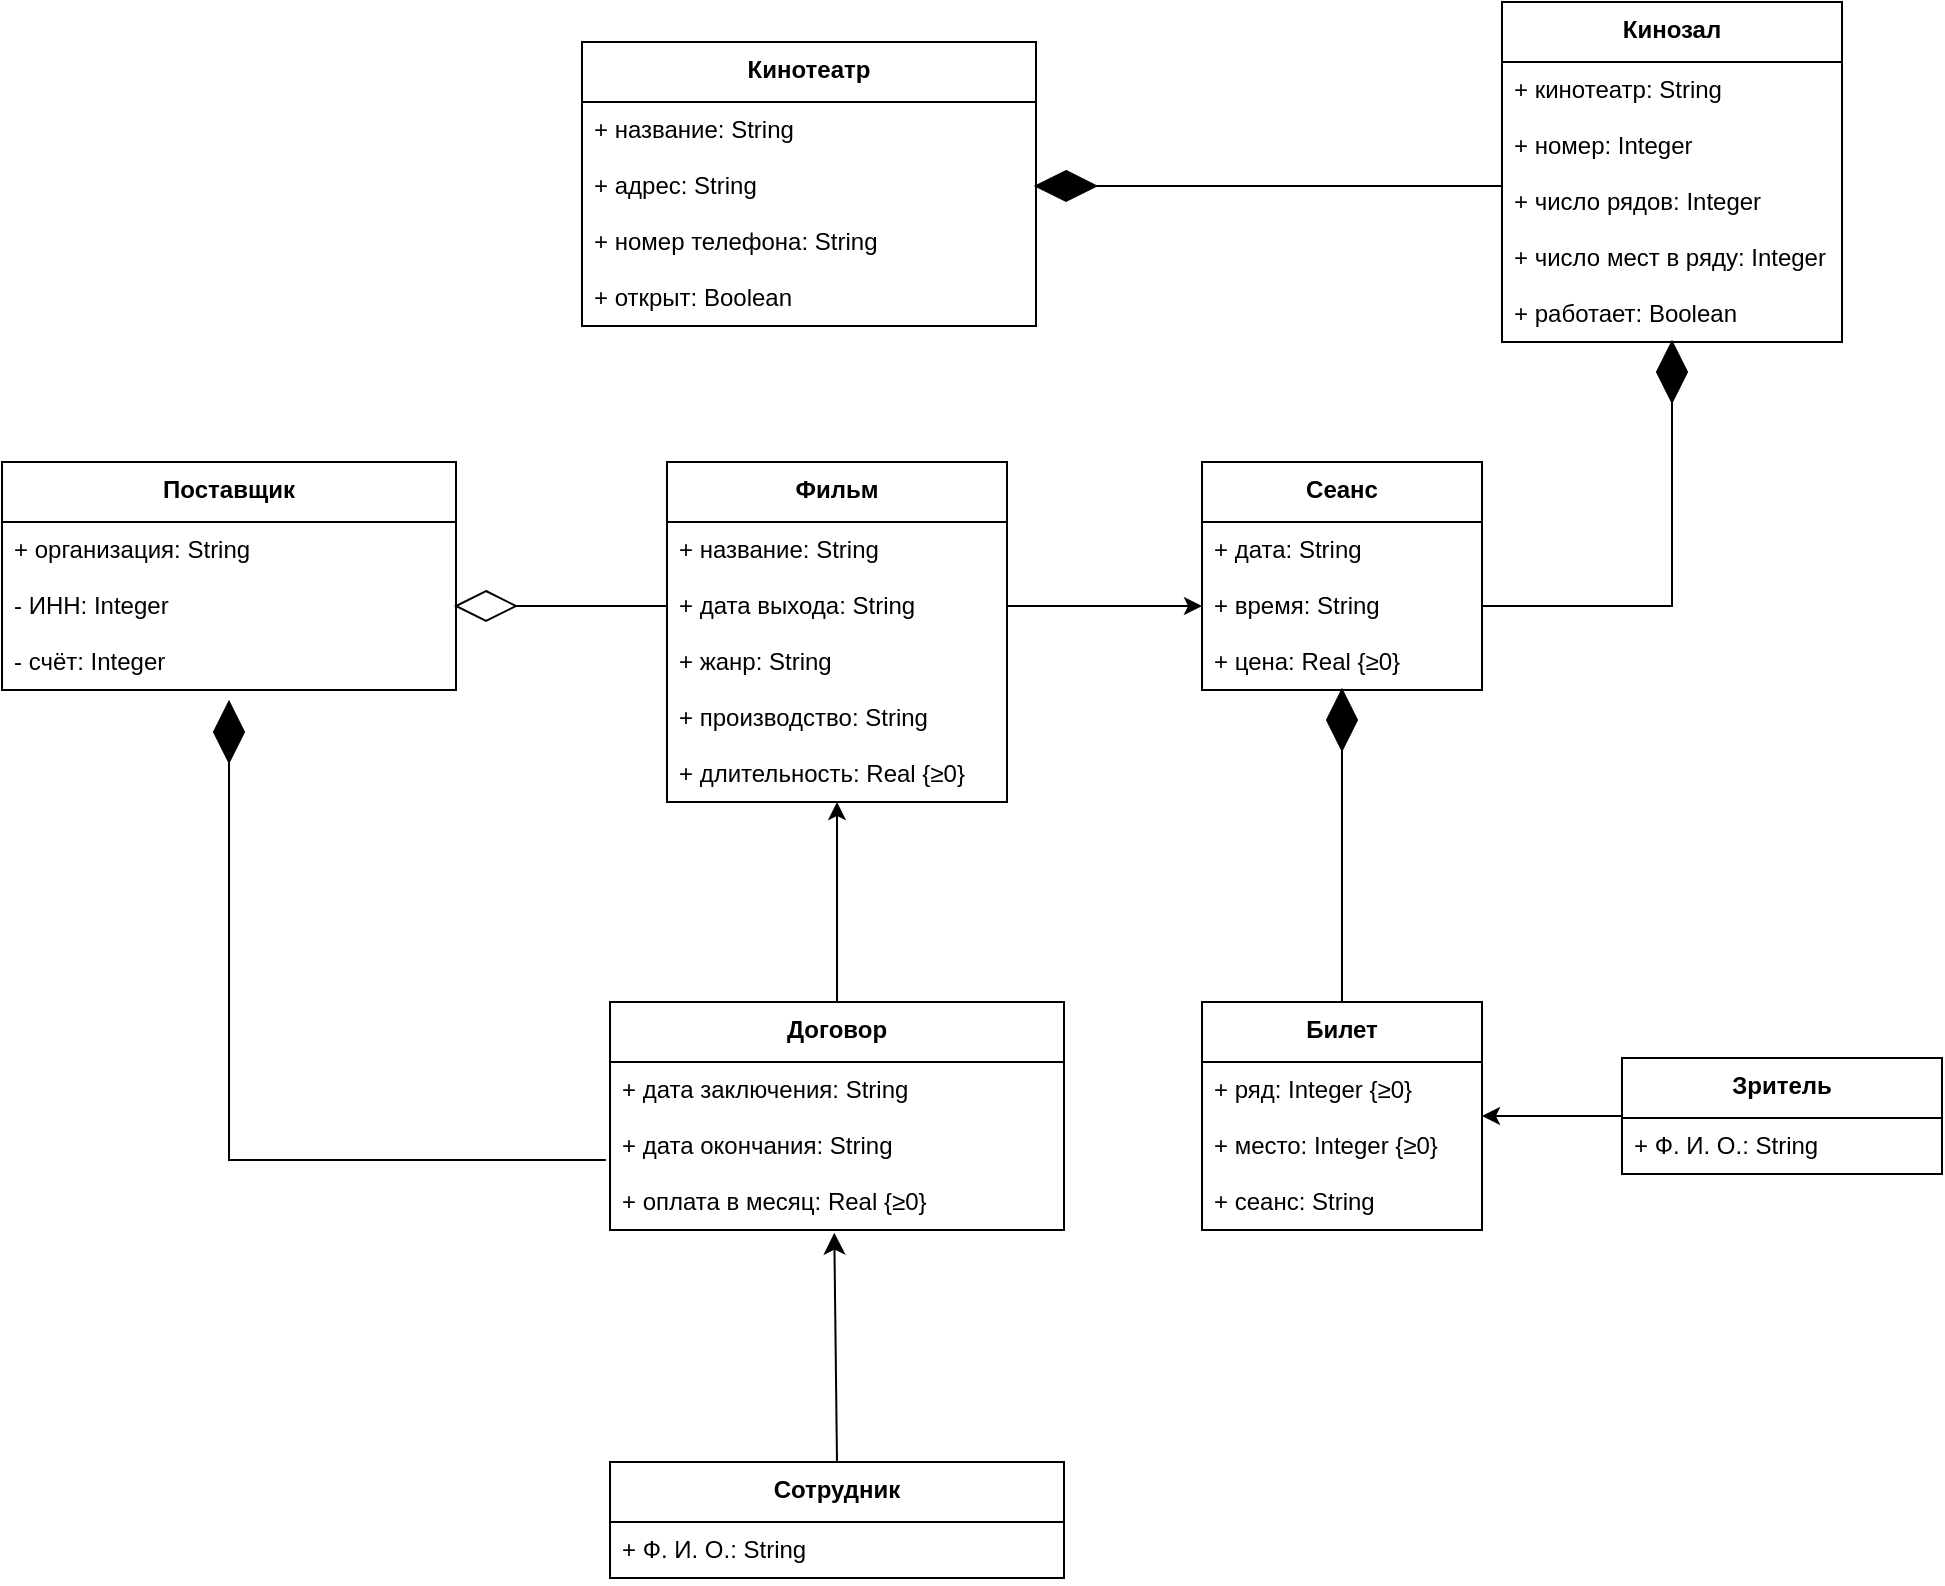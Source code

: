 <mxfile version="24.7.17">
  <diagram name="Страница — 1" id="wiB0xdLLIhYN8P5Gtzej">
    <mxGraphModel dx="1685" dy="1525" grid="1" gridSize="10" guides="1" tooltips="1" connect="1" arrows="1" fold="1" page="1" pageScale="1" pageWidth="827" pageHeight="1169" math="0" shadow="0">
      <root>
        <mxCell id="0" />
        <mxCell id="1" parent="0" />
        <mxCell id="2" value="Кинотеатр" style="swimlane;fontStyle=1;align=center;verticalAlign=top;childLayout=stackLayout;horizontal=1;startSize=30;horizontalStack=0;resizeParent=1;resizeParentMax=0;resizeLast=0;collapsible=0;marginBottom=0;" parent="1" vertex="1">
          <mxGeometry x="120" y="80" width="227" height="142" as="geometry" />
        </mxCell>
        <mxCell id="3" value="+ название: String" style="text;strokeColor=none;fillColor=none;align=left;verticalAlign=top;spacingLeft=4;spacingRight=4;overflow=hidden;rotatable=0;points=[[0,0.5],[1,0.5]];portConstraint=eastwest;" parent="2" vertex="1">
          <mxGeometry y="30" width="227" height="28" as="geometry" />
        </mxCell>
        <mxCell id="4" value="+ адрес: String" style="text;strokeColor=none;fillColor=none;align=left;verticalAlign=top;spacingLeft=4;spacingRight=4;overflow=hidden;rotatable=0;points=[[0,0.5],[1,0.5]];portConstraint=eastwest;" parent="2" vertex="1">
          <mxGeometry y="58" width="227" height="28" as="geometry" />
        </mxCell>
        <mxCell id="5" value="+ номер телефона: String" style="text;strokeColor=none;fillColor=none;align=left;verticalAlign=top;spacingLeft=4;spacingRight=4;overflow=hidden;rotatable=0;points=[[0,0.5],[1,0.5]];portConstraint=eastwest;" parent="2" vertex="1">
          <mxGeometry y="86" width="227" height="28" as="geometry" />
        </mxCell>
        <mxCell id="vVGNaH5bN_ZbgL46CGYj-31" value="+ открыт: Boolean" style="text;strokeColor=none;fillColor=none;align=left;verticalAlign=top;spacingLeft=4;spacingRight=4;overflow=hidden;rotatable=0;points=[[0,0.5],[1,0.5]];portConstraint=eastwest;" parent="2" vertex="1">
          <mxGeometry y="114" width="227" height="28" as="geometry" />
        </mxCell>
        <mxCell id="q_-b5fSHFq03yZxw9WrV-7" value="Кинозал" style="swimlane;fontStyle=1;align=center;verticalAlign=top;childLayout=stackLayout;horizontal=1;startSize=30;horizontalStack=0;resizeParent=1;resizeParentMax=0;resizeLast=0;collapsible=0;marginBottom=0;" parent="1" vertex="1">
          <mxGeometry x="580" y="60" width="170" height="170" as="geometry" />
        </mxCell>
        <mxCell id="q_-b5fSHFq03yZxw9WrV-9" value="+ кинотеатр: String" style="text;strokeColor=none;fillColor=none;align=left;verticalAlign=top;spacingLeft=4;spacingRight=4;overflow=hidden;rotatable=0;points=[[0,0.5],[1,0.5]];portConstraint=eastwest;" parent="q_-b5fSHFq03yZxw9WrV-7" vertex="1">
          <mxGeometry y="30" width="170" height="28" as="geometry" />
        </mxCell>
        <mxCell id="q_-b5fSHFq03yZxw9WrV-8" value="+ номер: Integer" style="text;strokeColor=none;fillColor=none;align=left;verticalAlign=top;spacingLeft=4;spacingRight=4;overflow=hidden;rotatable=0;points=[[0,0.5],[1,0.5]];portConstraint=eastwest;" parent="q_-b5fSHFq03yZxw9WrV-7" vertex="1">
          <mxGeometry y="58" width="170" height="28" as="geometry" />
        </mxCell>
        <mxCell id="q_-b5fSHFq03yZxw9WrV-10" value="+ число рядов: Integer" style="text;strokeColor=none;fillColor=none;align=left;verticalAlign=top;spacingLeft=4;spacingRight=4;overflow=hidden;rotatable=0;points=[[0,0.5],[1,0.5]];portConstraint=eastwest;" parent="q_-b5fSHFq03yZxw9WrV-7" vertex="1">
          <mxGeometry y="86" width="170" height="28" as="geometry" />
        </mxCell>
        <mxCell id="q_-b5fSHFq03yZxw9WrV-18" value="+ число мест в ряду: Integer" style="text;strokeColor=none;fillColor=none;align=left;verticalAlign=top;spacingLeft=4;spacingRight=4;overflow=hidden;rotatable=0;points=[[0,0.5],[1,0.5]];portConstraint=eastwest;" parent="q_-b5fSHFq03yZxw9WrV-7" vertex="1">
          <mxGeometry y="114" width="170" height="28" as="geometry" />
        </mxCell>
        <mxCell id="vVGNaH5bN_ZbgL46CGYj-28" value="+ работает: Boolean" style="text;strokeColor=none;fillColor=none;align=left;verticalAlign=top;spacingLeft=4;spacingRight=4;overflow=hidden;rotatable=0;points=[[0,0.5],[1,0.5]];portConstraint=eastwest;" parent="q_-b5fSHFq03yZxw9WrV-7" vertex="1">
          <mxGeometry y="142" width="170" height="28" as="geometry" />
        </mxCell>
        <mxCell id="q_-b5fSHFq03yZxw9WrV-12" value="Фильм" style="swimlane;fontStyle=1;align=center;verticalAlign=top;childLayout=stackLayout;horizontal=1;startSize=30;horizontalStack=0;resizeParent=1;resizeParentMax=0;resizeLast=0;collapsible=0;marginBottom=0;" parent="1" vertex="1">
          <mxGeometry x="162.5" y="290" width="170" height="170" as="geometry" />
        </mxCell>
        <mxCell id="q_-b5fSHFq03yZxw9WrV-13" value="+ название: String" style="text;strokeColor=none;fillColor=none;align=left;verticalAlign=top;spacingLeft=4;spacingRight=4;overflow=hidden;rotatable=0;points=[[0,0.5],[1,0.5]];portConstraint=eastwest;" parent="q_-b5fSHFq03yZxw9WrV-12" vertex="1">
          <mxGeometry y="30" width="170" height="28" as="geometry" />
        </mxCell>
        <mxCell id="q_-b5fSHFq03yZxw9WrV-14" value="+ дата выхода: String" style="text;strokeColor=none;fillColor=none;align=left;verticalAlign=top;spacingLeft=4;spacingRight=4;overflow=hidden;rotatable=0;points=[[0,0.5],[1,0.5]];portConstraint=eastwest;" parent="q_-b5fSHFq03yZxw9WrV-12" vertex="1">
          <mxGeometry y="58" width="170" height="28" as="geometry" />
        </mxCell>
        <mxCell id="q_-b5fSHFq03yZxw9WrV-15" value="+ жанр: String" style="text;strokeColor=none;fillColor=none;align=left;verticalAlign=top;spacingLeft=4;spacingRight=4;overflow=hidden;rotatable=0;points=[[0,0.5],[1,0.5]];portConstraint=eastwest;" parent="q_-b5fSHFq03yZxw9WrV-12" vertex="1">
          <mxGeometry y="86" width="170" height="28" as="geometry" />
        </mxCell>
        <mxCell id="vVGNaH5bN_ZbgL46CGYj-25" value="+ производство: String" style="text;strokeColor=none;fillColor=none;align=left;verticalAlign=top;spacingLeft=4;spacingRight=4;overflow=hidden;rotatable=0;points=[[0,0.5],[1,0.5]];portConstraint=eastwest;" parent="q_-b5fSHFq03yZxw9WrV-12" vertex="1">
          <mxGeometry y="114" width="170" height="28" as="geometry" />
        </mxCell>
        <mxCell id="vVGNaH5bN_ZbgL46CGYj-26" value="+ длительность: Real {≥0}" style="text;strokeColor=none;fillColor=none;align=left;verticalAlign=top;spacingLeft=4;spacingRight=4;overflow=hidden;rotatable=0;points=[[0,0.5],[1,0.5]];portConstraint=eastwest;" parent="q_-b5fSHFq03yZxw9WrV-12" vertex="1">
          <mxGeometry y="142" width="170" height="28" as="geometry" />
        </mxCell>
        <mxCell id="q_-b5fSHFq03yZxw9WrV-44" style="edgeStyle=orthogonalEdgeStyle;rounded=0;orthogonalLoop=1;jettySize=auto;html=1;exitX=1;exitY=0.5;exitDx=0;exitDy=0;endArrow=none;endFill=0;" parent="1" source="Hnir3Y5sHZOj_dVIKYjc-41" target="q_-b5fSHFq03yZxw9WrV-31" edge="1">
          <mxGeometry relative="1" as="geometry" />
        </mxCell>
        <mxCell id="q_-b5fSHFq03yZxw9WrV-26" value="Сеанс" style="swimlane;fontStyle=1;align=center;verticalAlign=top;childLayout=stackLayout;horizontal=1;startSize=30;horizontalStack=0;resizeParent=1;resizeParentMax=0;resizeLast=0;collapsible=0;marginBottom=0;" parent="1" vertex="1">
          <mxGeometry x="430" y="290" width="140" height="114" as="geometry" />
        </mxCell>
        <mxCell id="q_-b5fSHFq03yZxw9WrV-27" value="+ дата: String" style="text;strokeColor=none;fillColor=none;align=left;verticalAlign=top;spacingLeft=4;spacingRight=4;overflow=hidden;rotatable=0;points=[[0,0.5],[1,0.5]];portConstraint=eastwest;" parent="q_-b5fSHFq03yZxw9WrV-26" vertex="1">
          <mxGeometry y="30" width="140" height="28" as="geometry" />
        </mxCell>
        <mxCell id="q_-b5fSHFq03yZxw9WrV-28" value="+ время: String" style="text;strokeColor=none;fillColor=none;align=left;verticalAlign=top;spacingLeft=4;spacingRight=4;overflow=hidden;rotatable=0;points=[[0,0.5],[1,0.5]];portConstraint=eastwest;" parent="q_-b5fSHFq03yZxw9WrV-26" vertex="1">
          <mxGeometry y="58" width="140" height="28" as="geometry" />
        </mxCell>
        <mxCell id="q_-b5fSHFq03yZxw9WrV-29" value="+ цена: Real {≥0}&#xa;" style="text;strokeColor=none;fillColor=none;align=left;verticalAlign=top;spacingLeft=4;spacingRight=4;overflow=hidden;rotatable=0;points=[[0,0.5],[1,0.5]];portConstraint=eastwest;" parent="q_-b5fSHFq03yZxw9WrV-26" vertex="1">
          <mxGeometry y="86" width="140" height="28" as="geometry" />
        </mxCell>
        <mxCell id="q_-b5fSHFq03yZxw9WrV-31" value="Билет" style="swimlane;fontStyle=1;align=center;verticalAlign=top;childLayout=stackLayout;horizontal=1;startSize=30;horizontalStack=0;resizeParent=1;resizeParentMax=0;resizeLast=0;collapsible=0;marginBottom=0;" parent="1" vertex="1">
          <mxGeometry x="430" y="560" width="140" height="114" as="geometry" />
        </mxCell>
        <mxCell id="q_-b5fSHFq03yZxw9WrV-33" value="+ ряд: Integer {≥0}" style="text;strokeColor=none;fillColor=none;align=left;verticalAlign=top;spacingLeft=4;spacingRight=4;overflow=hidden;rotatable=0;points=[[0,0.5],[1,0.5]];portConstraint=eastwest;" parent="q_-b5fSHFq03yZxw9WrV-31" vertex="1">
          <mxGeometry y="30" width="140" height="28" as="geometry" />
        </mxCell>
        <mxCell id="q_-b5fSHFq03yZxw9WrV-34" value="+ место: Integer {≥0}" style="text;strokeColor=none;fillColor=none;align=left;verticalAlign=top;spacingLeft=4;spacingRight=4;overflow=hidden;rotatable=0;points=[[0,0.5],[1,0.5]];portConstraint=eastwest;" parent="q_-b5fSHFq03yZxw9WrV-31" vertex="1">
          <mxGeometry y="58" width="140" height="28" as="geometry" />
        </mxCell>
        <mxCell id="yL_lYO62eZ4KJwtUH8HO-10" value="+ сеанс: String" style="text;strokeColor=none;fillColor=none;align=left;verticalAlign=top;spacingLeft=4;spacingRight=4;overflow=hidden;rotatable=0;points=[[0,0.5],[1,0.5]];portConstraint=eastwest;" vertex="1" parent="q_-b5fSHFq03yZxw9WrV-31">
          <mxGeometry y="86" width="140" height="28" as="geometry" />
        </mxCell>
        <mxCell id="q_-b5fSHFq03yZxw9WrV-36" value="Зритель" style="swimlane;fontStyle=1;align=center;verticalAlign=top;childLayout=stackLayout;horizontal=1;startSize=30;horizontalStack=0;resizeParent=1;resizeParentMax=0;resizeLast=0;collapsible=0;marginBottom=0;" parent="1" vertex="1">
          <mxGeometry x="640" y="588" width="160" height="58" as="geometry" />
        </mxCell>
        <mxCell id="q_-b5fSHFq03yZxw9WrV-37" value="+ Ф. И. О.: String" style="text;strokeColor=none;fillColor=none;align=left;verticalAlign=top;spacingLeft=4;spacingRight=4;overflow=hidden;rotatable=0;points=[[0,0.5],[1,0.5]];portConstraint=eastwest;" parent="q_-b5fSHFq03yZxw9WrV-36" vertex="1">
          <mxGeometry y="30" width="160" height="28" as="geometry" />
        </mxCell>
        <mxCell id="q_-b5fSHFq03yZxw9WrV-43" style="edgeStyle=orthogonalEdgeStyle;rounded=0;orthogonalLoop=1;jettySize=auto;html=1;exitX=1;exitY=0.5;exitDx=0;exitDy=0;entryX=1;entryY=0.5;entryDx=0;entryDy=0;endArrow=none;endFill=0;" parent="1" source="q_-b5fSHFq03yZxw9WrV-28" target="Hnir3Y5sHZOj_dVIKYjc-28" edge="1">
          <mxGeometry relative="1" as="geometry" />
        </mxCell>
        <mxCell id="q_-b5fSHFq03yZxw9WrV-46" style="edgeStyle=orthogonalEdgeStyle;rounded=0;orthogonalLoop=1;jettySize=auto;html=1;exitX=1;exitY=0.5;exitDx=0;exitDy=0;entryX=0;entryY=0.5;entryDx=0;entryDy=0;" parent="1" source="q_-b5fSHFq03yZxw9WrV-14" edge="1" target="q_-b5fSHFq03yZxw9WrV-28">
          <mxGeometry relative="1" as="geometry">
            <mxPoint x="370" y="410" as="sourcePoint" />
            <mxPoint x="390" y="370" as="targetPoint" />
          </mxGeometry>
        </mxCell>
        <mxCell id="Hnir3Y5sHZOj_dVIKYjc-6" value="Сотрудник" style="swimlane;fontStyle=1;align=center;verticalAlign=top;childLayout=stackLayout;horizontal=1;startSize=30;horizontalStack=0;resizeParent=1;resizeParentMax=0;resizeLast=0;collapsible=0;marginBottom=0;" parent="1" vertex="1">
          <mxGeometry x="134" y="790" width="227" height="58" as="geometry" />
        </mxCell>
        <mxCell id="Hnir3Y5sHZOj_dVIKYjc-7" value="+ Ф. И. О.: String" style="text;strokeColor=none;fillColor=none;align=left;verticalAlign=top;spacingLeft=4;spacingRight=4;overflow=hidden;rotatable=0;points=[[0,0.5],[1,0.5]];portConstraint=eastwest;" parent="Hnir3Y5sHZOj_dVIKYjc-6" vertex="1">
          <mxGeometry y="30" width="227" height="28" as="geometry" />
        </mxCell>
        <mxCell id="Hnir3Y5sHZOj_dVIKYjc-11" value="Договор" style="swimlane;fontStyle=1;align=center;verticalAlign=top;childLayout=stackLayout;horizontal=1;startSize=30;horizontalStack=0;resizeParent=1;resizeParentMax=0;resizeLast=0;collapsible=0;marginBottom=0;" parent="1" vertex="1">
          <mxGeometry x="134" y="560" width="227" height="114" as="geometry" />
        </mxCell>
        <mxCell id="Hnir3Y5sHZOj_dVIKYjc-12" value="+ дата заключения: String" style="text;strokeColor=none;fillColor=none;align=left;verticalAlign=top;spacingLeft=4;spacingRight=4;overflow=hidden;rotatable=0;points=[[0,0.5],[1,0.5]];portConstraint=eastwest;" parent="Hnir3Y5sHZOj_dVIKYjc-11" vertex="1">
          <mxGeometry y="30" width="227" height="28" as="geometry" />
        </mxCell>
        <mxCell id="Hnir3Y5sHZOj_dVIKYjc-13" value="+ дата окончания: String" style="text;strokeColor=none;fillColor=none;align=left;verticalAlign=top;spacingLeft=4;spacingRight=4;overflow=hidden;rotatable=0;points=[[0,0.5],[1,0.5]];portConstraint=eastwest;" parent="Hnir3Y5sHZOj_dVIKYjc-11" vertex="1">
          <mxGeometry y="58" width="227" height="28" as="geometry" />
        </mxCell>
        <mxCell id="Hnir3Y5sHZOj_dVIKYjc-14" value="+ оплата в месяц: Real {≥0}" style="text;strokeColor=none;fillColor=none;align=left;verticalAlign=top;spacingLeft=4;spacingRight=4;overflow=hidden;rotatable=0;points=[[0,0.5],[1,0.5]];portConstraint=eastwest;" parent="Hnir3Y5sHZOj_dVIKYjc-11" vertex="1">
          <mxGeometry y="86" width="227" height="28" as="geometry" />
        </mxCell>
        <mxCell id="Hnir3Y5sHZOj_dVIKYjc-16" value="Поставщик" style="swimlane;fontStyle=1;align=center;verticalAlign=top;childLayout=stackLayout;horizontal=1;startSize=30;horizontalStack=0;resizeParent=1;resizeParentMax=0;resizeLast=0;collapsible=0;marginBottom=0;" parent="1" vertex="1">
          <mxGeometry x="-170" y="290" width="227" height="114" as="geometry" />
        </mxCell>
        <mxCell id="Hnir3Y5sHZOj_dVIKYjc-17" value="+ организация: String" style="text;strokeColor=none;fillColor=none;align=left;verticalAlign=top;spacingLeft=4;spacingRight=4;overflow=hidden;rotatable=0;points=[[0,0.5],[1,0.5]];portConstraint=eastwest;" parent="Hnir3Y5sHZOj_dVIKYjc-16" vertex="1">
          <mxGeometry y="30" width="227" height="28" as="geometry" />
        </mxCell>
        <mxCell id="Hnir3Y5sHZOj_dVIKYjc-18" value="- ИНН: Integer" style="text;strokeColor=none;fillColor=none;align=left;verticalAlign=top;spacingLeft=4;spacingRight=4;overflow=hidden;rotatable=0;points=[[0,0.5],[1,0.5]];portConstraint=eastwest;" parent="Hnir3Y5sHZOj_dVIKYjc-16" vertex="1">
          <mxGeometry y="58" width="227" height="28" as="geometry" />
        </mxCell>
        <mxCell id="Hnir3Y5sHZOj_dVIKYjc-19" value="- счёт: Integer" style="text;strokeColor=none;fillColor=none;align=left;verticalAlign=top;spacingLeft=4;spacingRight=4;overflow=hidden;rotatable=0;points=[[0,0.5],[1,0.5]];portConstraint=eastwest;" parent="Hnir3Y5sHZOj_dVIKYjc-16" vertex="1">
          <mxGeometry y="86" width="227" height="28" as="geometry" />
        </mxCell>
        <mxCell id="Hnir3Y5sHZOj_dVIKYjc-24" value="" style="edgeStyle=orthogonalEdgeStyle;rounded=0;orthogonalLoop=1;jettySize=auto;html=1;exitX=1;exitY=0.5;exitDx=0;exitDy=0;entryX=0;entryY=0.5;entryDx=0;entryDy=0;" parent="1" source="4" target="Hnir3Y5sHZOj_dVIKYjc-23" edge="1">
          <mxGeometry relative="1" as="geometry">
            <mxPoint x="580" y="152" as="targetPoint" />
            <mxPoint x="347" y="152" as="sourcePoint" />
          </mxGeometry>
        </mxCell>
        <mxCell id="Hnir3Y5sHZOj_dVIKYjc-23" value="" style="rhombus;whiteSpace=wrap;html=1;gradientColor=none;fillStyle=auto;fillColor=#000000;" parent="1" vertex="1">
          <mxGeometry x="347" y="144.5" width="30" height="15" as="geometry" />
        </mxCell>
        <mxCell id="Hnir3Y5sHZOj_dVIKYjc-28" value="" style="rhombus;whiteSpace=wrap;html=1;gradientColor=none;fillStyle=auto;fillColor=#000000;direction=south;" parent="1" vertex="1">
          <mxGeometry x="657.5" y="230" width="15" height="30" as="geometry" />
        </mxCell>
        <mxCell id="Hnir3Y5sHZOj_dVIKYjc-37" value="" style="endArrow=classic;html=1;rounded=0;entryX=0.5;entryY=1;entryDx=0;entryDy=0;exitX=0.5;exitY=0;exitDx=0;exitDy=0;" parent="1" source="Hnir3Y5sHZOj_dVIKYjc-11" target="q_-b5fSHFq03yZxw9WrV-12" edge="1">
          <mxGeometry width="50" height="50" relative="1" as="geometry">
            <mxPoint x="290" y="530" as="sourcePoint" />
            <mxPoint x="270" y="520" as="targetPoint" />
          </mxGeometry>
        </mxCell>
        <mxCell id="Hnir3Y5sHZOj_dVIKYjc-38" style="edgeStyle=orthogonalEdgeStyle;rounded=0;orthogonalLoop=1;jettySize=auto;html=1;exitX=1;exitY=0.5;exitDx=0;exitDy=0;entryX=0;entryY=0.5;entryDx=0;entryDy=0;endArrow=none;endFill=0;" parent="1" source="Hnir3Y5sHZOj_dVIKYjc-39" target="q_-b5fSHFq03yZxw9WrV-14" edge="1">
          <mxGeometry relative="1" as="geometry">
            <mxPoint x="255" y="457.5" as="targetPoint" />
          </mxGeometry>
        </mxCell>
        <mxCell id="Hnir3Y5sHZOj_dVIKYjc-39" value="" style="rhombus;whiteSpace=wrap;html=1;gradientColor=none;fillStyle=auto;fillColor=#FFFFFF;" parent="1" vertex="1">
          <mxGeometry x="57" y="354.5" width="30" height="15" as="geometry" />
        </mxCell>
        <mxCell id="Hnir3Y5sHZOj_dVIKYjc-41" value="" style="rhombus;whiteSpace=wrap;html=1;gradientColor=none;fillStyle=auto;fillColor=#000000;direction=south;" parent="1" vertex="1">
          <mxGeometry x="492.5" y="404" width="15" height="30" as="geometry" />
        </mxCell>
        <mxCell id="vVGNaH5bN_ZbgL46CGYj-6" style="edgeStyle=orthogonalEdgeStyle;rounded=0;orthogonalLoop=1;jettySize=auto;html=1;exitX=1;exitY=0.5;exitDx=0;exitDy=0;entryX=-0.009;entryY=0.75;entryDx=0;entryDy=0;endArrow=none;endFill=0;entryPerimeter=0;" parent="1" source="vVGNaH5bN_ZbgL46CGYj-7" target="Hnir3Y5sHZOj_dVIKYjc-13" edge="1">
          <mxGeometry relative="1" as="geometry">
            <mxPoint x="93" y="507.5" as="targetPoint" />
          </mxGeometry>
        </mxCell>
        <mxCell id="vVGNaH5bN_ZbgL46CGYj-7" value="" style="rhombus;whiteSpace=wrap;html=1;gradientColor=none;fillStyle=auto;fillColor=#000000;direction=south;" parent="1" vertex="1">
          <mxGeometry x="-64" y="410" width="15" height="30" as="geometry" />
        </mxCell>
        <mxCell id="vVGNaH5bN_ZbgL46CGYj-30" style="edgeStyle=orthogonalEdgeStyle;rounded=0;orthogonalLoop=1;jettySize=auto;html=1;exitX=1;exitY=0.5;exitDx=0;exitDy=0;endArrow=none;endFill=0;" parent="1" source="Hnir3Y5sHZOj_dVIKYjc-23" target="q_-b5fSHFq03yZxw9WrV-7" edge="1">
          <mxGeometry relative="1" as="geometry">
            <mxPoint x="380" y="173" as="sourcePoint" />
            <mxPoint x="475" y="90" as="targetPoint" />
            <Array as="points">
              <mxPoint x="530" y="152" />
              <mxPoint x="530" y="152" />
            </Array>
          </mxGeometry>
        </mxCell>
        <mxCell id="vVGNaH5bN_ZbgL46CGYj-35" value="" style="endArrow=classic;html=1;rounded=0;entryX=1;entryY=0.5;entryDx=0;entryDy=0;exitX=0;exitY=0.5;exitDx=0;exitDy=0;" parent="1" source="q_-b5fSHFq03yZxw9WrV-36" target="q_-b5fSHFq03yZxw9WrV-31" edge="1">
          <mxGeometry width="50" height="50" relative="1" as="geometry">
            <mxPoint x="620" y="610" as="sourcePoint" />
            <mxPoint x="400" y="500" as="targetPoint" />
          </mxGeometry>
        </mxCell>
        <mxCell id="yL_lYO62eZ4KJwtUH8HO-6" style="edgeStyle=none;curved=1;rounded=0;orthogonalLoop=1;jettySize=auto;html=1;exitX=0.5;exitY=0;exitDx=0;exitDy=0;entryX=0.494;entryY=1.048;entryDx=0;entryDy=0;entryPerimeter=0;fontSize=12;startSize=8;endSize=8;" edge="1" parent="1" source="Hnir3Y5sHZOj_dVIKYjc-6" target="Hnir3Y5sHZOj_dVIKYjc-14">
          <mxGeometry relative="1" as="geometry" />
        </mxCell>
      </root>
    </mxGraphModel>
  </diagram>
</mxfile>
